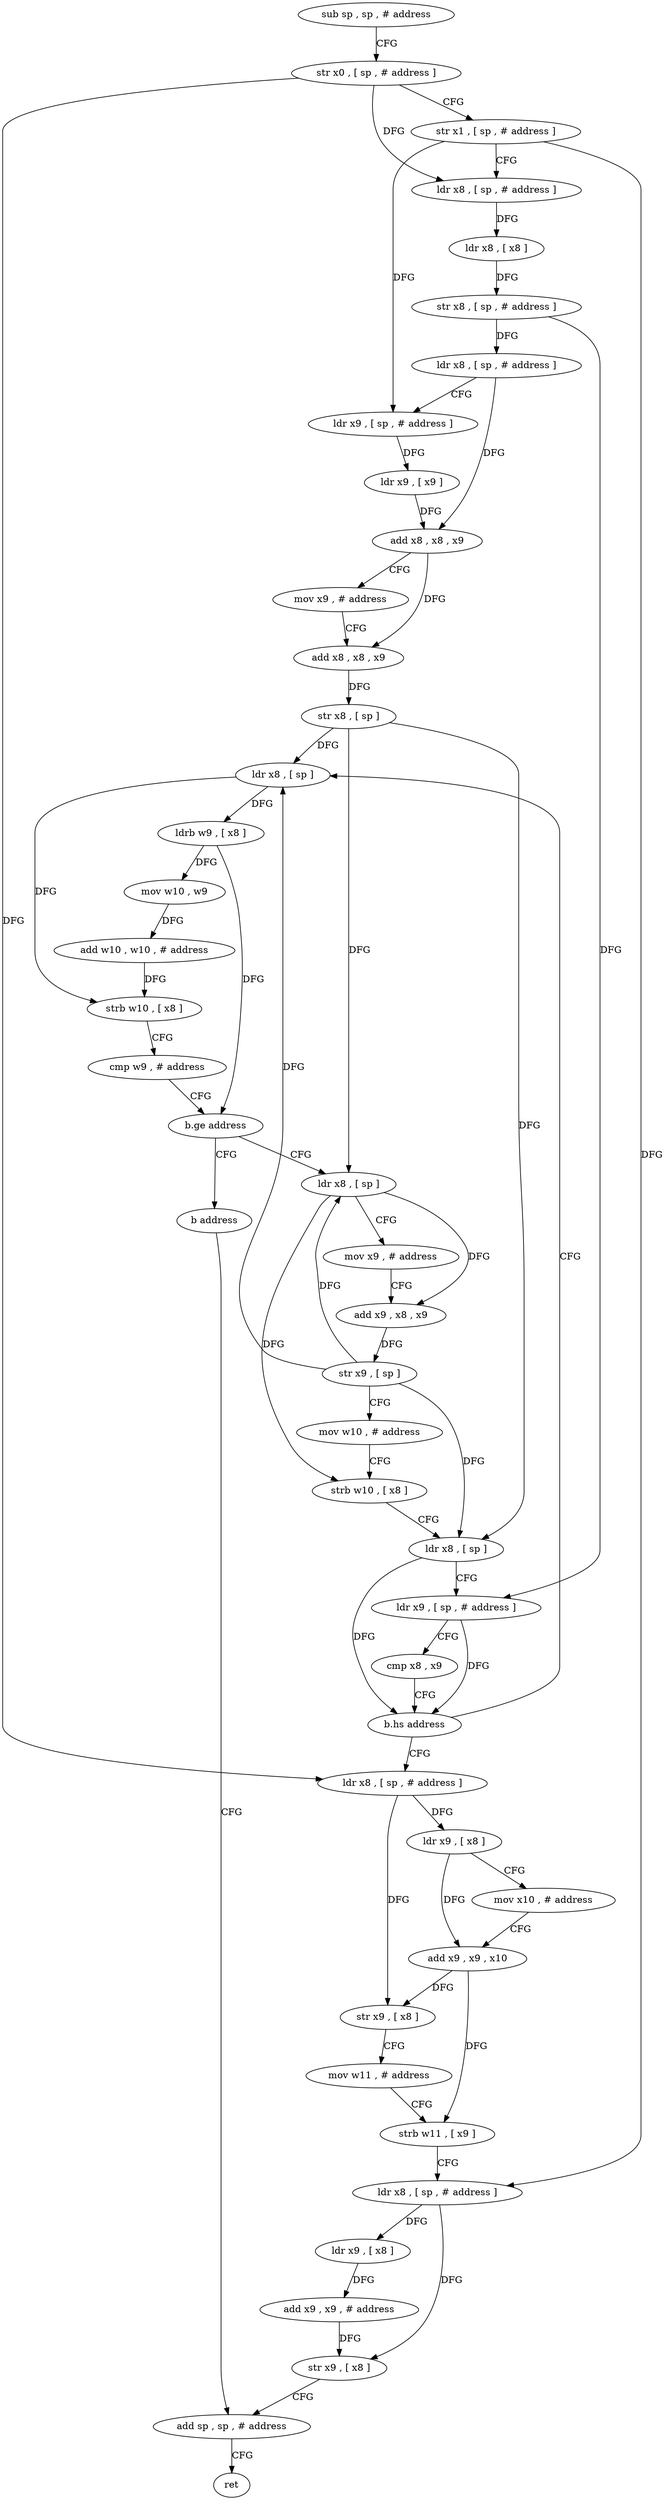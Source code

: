 digraph "func" {
"4208804" [label = "sub sp , sp , # address" ]
"4208808" [label = "str x0 , [ sp , # address ]" ]
"4208812" [label = "str x1 , [ sp , # address ]" ]
"4208816" [label = "ldr x8 , [ sp , # address ]" ]
"4208820" [label = "ldr x8 , [ x8 ]" ]
"4208824" [label = "str x8 , [ sp , # address ]" ]
"4208828" [label = "ldr x8 , [ sp , # address ]" ]
"4208832" [label = "ldr x9 , [ sp , # address ]" ]
"4208836" [label = "ldr x9 , [ x9 ]" ]
"4208840" [label = "add x8 , x8 , x9" ]
"4208844" [label = "mov x9 , # address" ]
"4208848" [label = "add x8 , x8 , x9" ]
"4208852" [label = "str x8 , [ sp ]" ]
"4208856" [label = "ldr x8 , [ sp ]" ]
"4208888" [label = "ldr x8 , [ sp ]" ]
"4208892" [label = "mov x9 , # address" ]
"4208896" [label = "add x9 , x8 , x9" ]
"4208900" [label = "str x9 , [ sp ]" ]
"4208904" [label = "mov w10 , # address" ]
"4208908" [label = "strb w10 , [ x8 ]" ]
"4208912" [label = "ldr x8 , [ sp ]" ]
"4208916" [label = "ldr x9 , [ sp , # address ]" ]
"4208920" [label = "cmp x8 , x9" ]
"4208924" [label = "b.hs address" ]
"4208928" [label = "ldr x8 , [ sp , # address ]" ]
"4208884" [label = "b address" ]
"4208972" [label = "add sp , sp , # address" ]
"4208860" [label = "ldrb w9 , [ x8 ]" ]
"4208864" [label = "mov w10 , w9" ]
"4208868" [label = "add w10 , w10 , # address" ]
"4208872" [label = "strb w10 , [ x8 ]" ]
"4208876" [label = "cmp w9 , # address" ]
"4208880" [label = "b.ge address" ]
"4208932" [label = "ldr x9 , [ x8 ]" ]
"4208936" [label = "mov x10 , # address" ]
"4208940" [label = "add x9 , x9 , x10" ]
"4208944" [label = "str x9 , [ x8 ]" ]
"4208948" [label = "mov w11 , # address" ]
"4208952" [label = "strb w11 , [ x9 ]" ]
"4208956" [label = "ldr x8 , [ sp , # address ]" ]
"4208960" [label = "ldr x9 , [ x8 ]" ]
"4208964" [label = "add x9 , x9 , # address" ]
"4208968" [label = "str x9 , [ x8 ]" ]
"4208976" [label = "ret" ]
"4208804" -> "4208808" [ label = "CFG" ]
"4208808" -> "4208812" [ label = "CFG" ]
"4208808" -> "4208816" [ label = "DFG" ]
"4208808" -> "4208928" [ label = "DFG" ]
"4208812" -> "4208816" [ label = "CFG" ]
"4208812" -> "4208832" [ label = "DFG" ]
"4208812" -> "4208956" [ label = "DFG" ]
"4208816" -> "4208820" [ label = "DFG" ]
"4208820" -> "4208824" [ label = "DFG" ]
"4208824" -> "4208828" [ label = "DFG" ]
"4208824" -> "4208916" [ label = "DFG" ]
"4208828" -> "4208832" [ label = "CFG" ]
"4208828" -> "4208840" [ label = "DFG" ]
"4208832" -> "4208836" [ label = "DFG" ]
"4208836" -> "4208840" [ label = "DFG" ]
"4208840" -> "4208844" [ label = "CFG" ]
"4208840" -> "4208848" [ label = "DFG" ]
"4208844" -> "4208848" [ label = "CFG" ]
"4208848" -> "4208852" [ label = "DFG" ]
"4208852" -> "4208856" [ label = "DFG" ]
"4208852" -> "4208888" [ label = "DFG" ]
"4208852" -> "4208912" [ label = "DFG" ]
"4208856" -> "4208860" [ label = "DFG" ]
"4208856" -> "4208872" [ label = "DFG" ]
"4208888" -> "4208892" [ label = "CFG" ]
"4208888" -> "4208896" [ label = "DFG" ]
"4208888" -> "4208908" [ label = "DFG" ]
"4208892" -> "4208896" [ label = "CFG" ]
"4208896" -> "4208900" [ label = "DFG" ]
"4208900" -> "4208904" [ label = "CFG" ]
"4208900" -> "4208856" [ label = "DFG" ]
"4208900" -> "4208888" [ label = "DFG" ]
"4208900" -> "4208912" [ label = "DFG" ]
"4208904" -> "4208908" [ label = "CFG" ]
"4208908" -> "4208912" [ label = "CFG" ]
"4208912" -> "4208916" [ label = "CFG" ]
"4208912" -> "4208924" [ label = "DFG" ]
"4208916" -> "4208920" [ label = "CFG" ]
"4208916" -> "4208924" [ label = "DFG" ]
"4208920" -> "4208924" [ label = "CFG" ]
"4208924" -> "4208856" [ label = "CFG" ]
"4208924" -> "4208928" [ label = "CFG" ]
"4208928" -> "4208932" [ label = "DFG" ]
"4208928" -> "4208944" [ label = "DFG" ]
"4208884" -> "4208972" [ label = "CFG" ]
"4208972" -> "4208976" [ label = "CFG" ]
"4208860" -> "4208864" [ label = "DFG" ]
"4208860" -> "4208880" [ label = "DFG" ]
"4208864" -> "4208868" [ label = "DFG" ]
"4208868" -> "4208872" [ label = "DFG" ]
"4208872" -> "4208876" [ label = "CFG" ]
"4208876" -> "4208880" [ label = "CFG" ]
"4208880" -> "4208888" [ label = "CFG" ]
"4208880" -> "4208884" [ label = "CFG" ]
"4208932" -> "4208936" [ label = "CFG" ]
"4208932" -> "4208940" [ label = "DFG" ]
"4208936" -> "4208940" [ label = "CFG" ]
"4208940" -> "4208944" [ label = "DFG" ]
"4208940" -> "4208952" [ label = "DFG" ]
"4208944" -> "4208948" [ label = "CFG" ]
"4208948" -> "4208952" [ label = "CFG" ]
"4208952" -> "4208956" [ label = "CFG" ]
"4208956" -> "4208960" [ label = "DFG" ]
"4208956" -> "4208968" [ label = "DFG" ]
"4208960" -> "4208964" [ label = "DFG" ]
"4208964" -> "4208968" [ label = "DFG" ]
"4208968" -> "4208972" [ label = "CFG" ]
}

